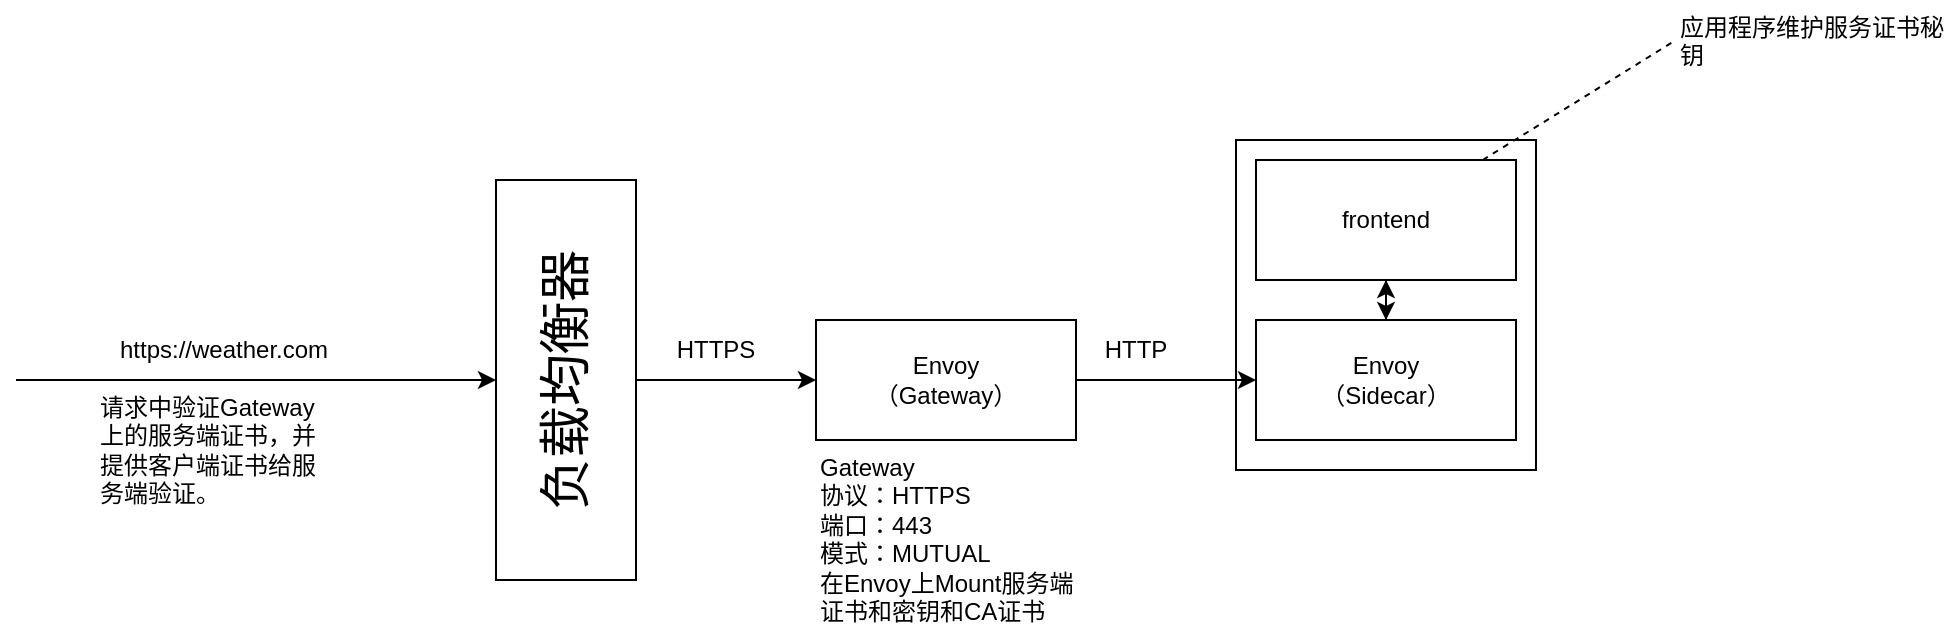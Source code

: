 <mxfile version="12.6.5" type="device"><diagram id="nufeWGokYyjdKicKmiSM" name="Page-1"><mxGraphModel dx="1024" dy="592" grid="1" gridSize="10" guides="1" tooltips="1" connect="1" arrows="1" fold="1" page="1" pageScale="1" pageWidth="2339" pageHeight="3300" math="0" shadow="0"><root><mxCell id="0"/><mxCell id="1" parent="0"/><mxCell id="PfPDH9epOdCypgDGCxOL-14" value="" style="rounded=0;whiteSpace=wrap;html=1;align=left;" vertex="1" parent="1"><mxGeometry x="690" y="290" width="150" height="165" as="geometry"/></mxCell><mxCell id="PfPDH9epOdCypgDGCxOL-1" value="&lt;font style=&quot;font-size: 26px&quot;&gt;负载均衡器&lt;/font&gt;" style="rounded=0;whiteSpace=wrap;html=1;horizontal=0;" vertex="1" parent="1"><mxGeometry x="320" y="310" width="70" height="200" as="geometry"/></mxCell><mxCell id="PfPDH9epOdCypgDGCxOL-2" value="" style="endArrow=classic;html=1;entryX=0;entryY=0.5;entryDx=0;entryDy=0;" edge="1" parent="1" target="PfPDH9epOdCypgDGCxOL-1"><mxGeometry width="50" height="50" relative="1" as="geometry"><mxPoint x="80" y="410" as="sourcePoint"/><mxPoint x="100" y="460" as="targetPoint"/></mxGeometry></mxCell><mxCell id="PfPDH9epOdCypgDGCxOL-3" value="https://weather.com" style="text;html=1;strokeColor=none;fillColor=none;align=left;verticalAlign=middle;whiteSpace=wrap;rounded=0;" vertex="1" parent="1"><mxGeometry x="130" y="380" width="120" height="30" as="geometry"/></mxCell><mxCell id="PfPDH9epOdCypgDGCxOL-4" value="请求中验证Gateway上的服务端证书，并提供客户端证书给服务端验证。" style="text;html=1;strokeColor=none;fillColor=none;align=left;verticalAlign=top;whiteSpace=wrap;rounded=0;" vertex="1" parent="1"><mxGeometry x="120" y="410" width="120" height="70" as="geometry"/></mxCell><mxCell id="PfPDH9epOdCypgDGCxOL-5" value="" style="endArrow=classic;html=1;exitX=1;exitY=0.5;exitDx=0;exitDy=0;" edge="1" parent="1" source="PfPDH9epOdCypgDGCxOL-1"><mxGeometry width="50" height="50" relative="1" as="geometry"><mxPoint x="510" y="410" as="sourcePoint"/><mxPoint x="480" y="410" as="targetPoint"/></mxGeometry></mxCell><mxCell id="PfPDH9epOdCypgDGCxOL-6" value="HTTPS" style="text;html=1;strokeColor=none;fillColor=none;align=center;verticalAlign=middle;whiteSpace=wrap;rounded=0;" vertex="1" parent="1"><mxGeometry x="410" y="385" width="40" height="20" as="geometry"/></mxCell><mxCell id="PfPDH9epOdCypgDGCxOL-7" value="Envoy&lt;br&gt;（Gateway）" style="rounded=0;whiteSpace=wrap;html=1;align=center;" vertex="1" parent="1"><mxGeometry x="480" y="380" width="130" height="60" as="geometry"/></mxCell><mxCell id="PfPDH9epOdCypgDGCxOL-8" value="" style="endArrow=classic;html=1;exitX=1;exitY=0.5;exitDx=0;exitDy=0;entryX=0;entryY=0.5;entryDx=0;entryDy=0;" edge="1" parent="1" source="PfPDH9epOdCypgDGCxOL-7" target="PfPDH9epOdCypgDGCxOL-13"><mxGeometry width="50" height="50" relative="1" as="geometry"><mxPoint x="730" y="410" as="sourcePoint"/><mxPoint x="680" y="410" as="targetPoint"/></mxGeometry></mxCell><mxCell id="PfPDH9epOdCypgDGCxOL-9" value="HTTP" style="text;html=1;strokeColor=none;fillColor=none;align=center;verticalAlign=middle;whiteSpace=wrap;rounded=0;" vertex="1" parent="1"><mxGeometry x="620" y="385" width="40" height="20" as="geometry"/></mxCell><mxCell id="PfPDH9epOdCypgDGCxOL-11" value="Gateway&lt;br&gt;协议：HTTPS&lt;br&gt;端口：443&lt;br&gt;模式：MUTUAL&lt;br&gt;在Envoy上Mount服务端证书和密钥和CA证书" style="text;html=1;strokeColor=none;fillColor=none;align=left;verticalAlign=top;whiteSpace=wrap;rounded=0;" vertex="1" parent="1"><mxGeometry x="480" y="440" width="140" height="100" as="geometry"/></mxCell><mxCell id="PfPDH9epOdCypgDGCxOL-13" value="Envoy&lt;br&gt;（Sidecar）" style="rounded=0;whiteSpace=wrap;html=1;align=center;" vertex="1" parent="1"><mxGeometry x="700" y="380" width="130" height="60" as="geometry"/></mxCell><mxCell id="PfPDH9epOdCypgDGCxOL-16" style="edgeStyle=orthogonalEdgeStyle;rounded=0;orthogonalLoop=1;jettySize=auto;html=1;startArrow=classic;startFill=1;" edge="1" parent="1" source="PfPDH9epOdCypgDGCxOL-15" target="PfPDH9epOdCypgDGCxOL-13"><mxGeometry relative="1" as="geometry"/></mxCell><mxCell id="PfPDH9epOdCypgDGCxOL-18" style="rounded=0;orthogonalLoop=1;jettySize=auto;html=1;startArrow=none;startFill=0;endArrow=none;endFill=0;dashed=1;entryX=0;entryY=0.5;entryDx=0;entryDy=0;" edge="1" parent="1" source="PfPDH9epOdCypgDGCxOL-15" target="PfPDH9epOdCypgDGCxOL-17"><mxGeometry relative="1" as="geometry"/></mxCell><mxCell id="PfPDH9epOdCypgDGCxOL-15" value="frontend" style="rounded=0;whiteSpace=wrap;html=1;align=center;" vertex="1" parent="1"><mxGeometry x="700" y="300" width="130" height="60" as="geometry"/></mxCell><mxCell id="PfPDH9epOdCypgDGCxOL-17" value="应用程序维护服务证书秘钥" style="text;html=1;strokeColor=none;fillColor=none;align=left;verticalAlign=top;whiteSpace=wrap;rounded=0;" vertex="1" parent="1"><mxGeometry x="910" y="220" width="140" height="40" as="geometry"/></mxCell></root></mxGraphModel></diagram></mxfile>
